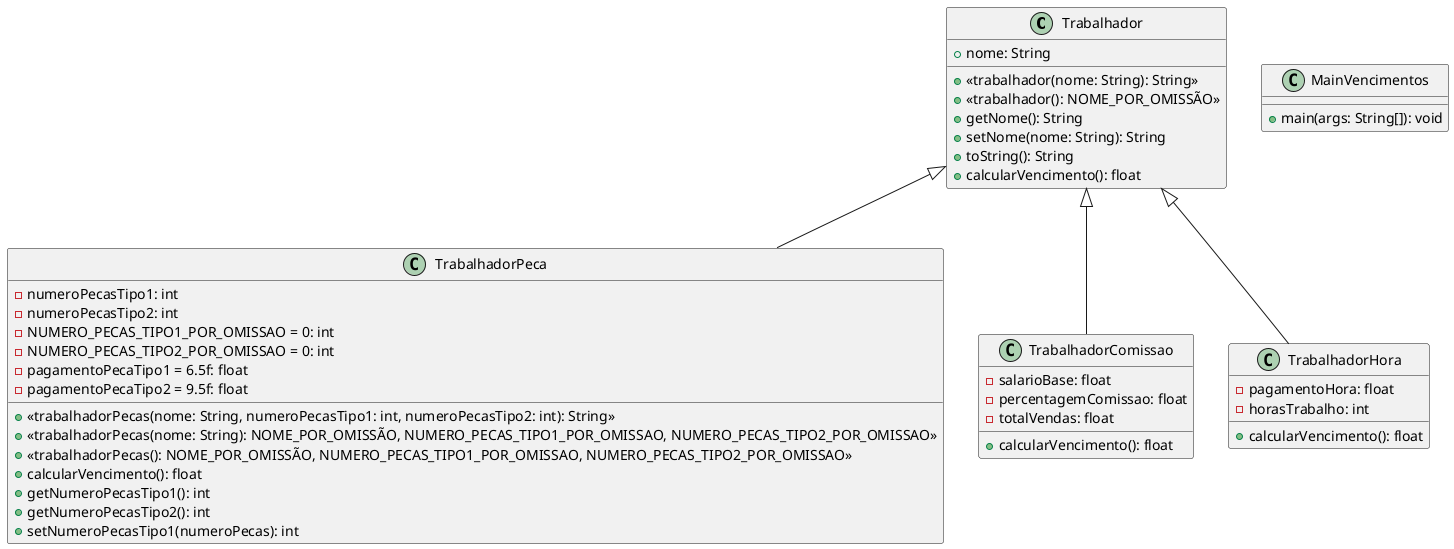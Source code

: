 @startuml
class Trabalhador {
    + nome: String
    + «trabalhador(nome: String): String»
    + «trabalhador(): NOME_POR_OMISSÃO»
    + getNome(): String
    + setNome(nome: String): String
    + toString(): String
    + calcularVencimento(): float
}

class TrabalhadorPeca {
    - numeroPecasTipo1: int
    - numeroPecasTipo2: int
    - NUMERO_PECAS_TIPO1_POR_OMISSAO = 0: int
    - NUMERO_PECAS_TIPO2_POR_OMISSAO = 0: int
    - pagamentoPecaTipo1 = 6.5f: float
    - pagamentoPecaTipo2 = 9.5f: float
    + «trabalhadorPecas(nome: String, numeroPecasTipo1: int, numeroPecasTipo2: int): String»
    + «trabalhadorPecas(nome: String): NOME_POR_OMISSÃO, NUMERO_PECAS_TIPO1_POR_OMISSAO, NUMERO_PECAS_TIPO2_POR_OMISSAO»
    + «trabalhadorPecas(): NOME_POR_OMISSÃO, NUMERO_PECAS_TIPO1_POR_OMISSAO, NUMERO_PECAS_TIPO2_POR_OMISSAO»
    + calcularVencimento(): float
    + getNumeroPecasTipo1(): int
    + getNumeroPecasTipo2(): int
    + setNumeroPecasTipo1(numeroPecas): int

}

class TrabalhadorComissao {
    - salarioBase: float
    - percentagemComissao: float
    - totalVendas: float
    + calcularVencimento(): float
}

class TrabalhadorHora {
    - pagamentoHora: float
    - horasTrabalho: int
    + calcularVencimento(): float
}

class MainVencimentos {
    + main(args: String[]): void
}

Trabalhador <|-- TrabalhadorPeca
Trabalhador <|-- TrabalhadorComissao
Trabalhador <|-- TrabalhadorHora
@enduml